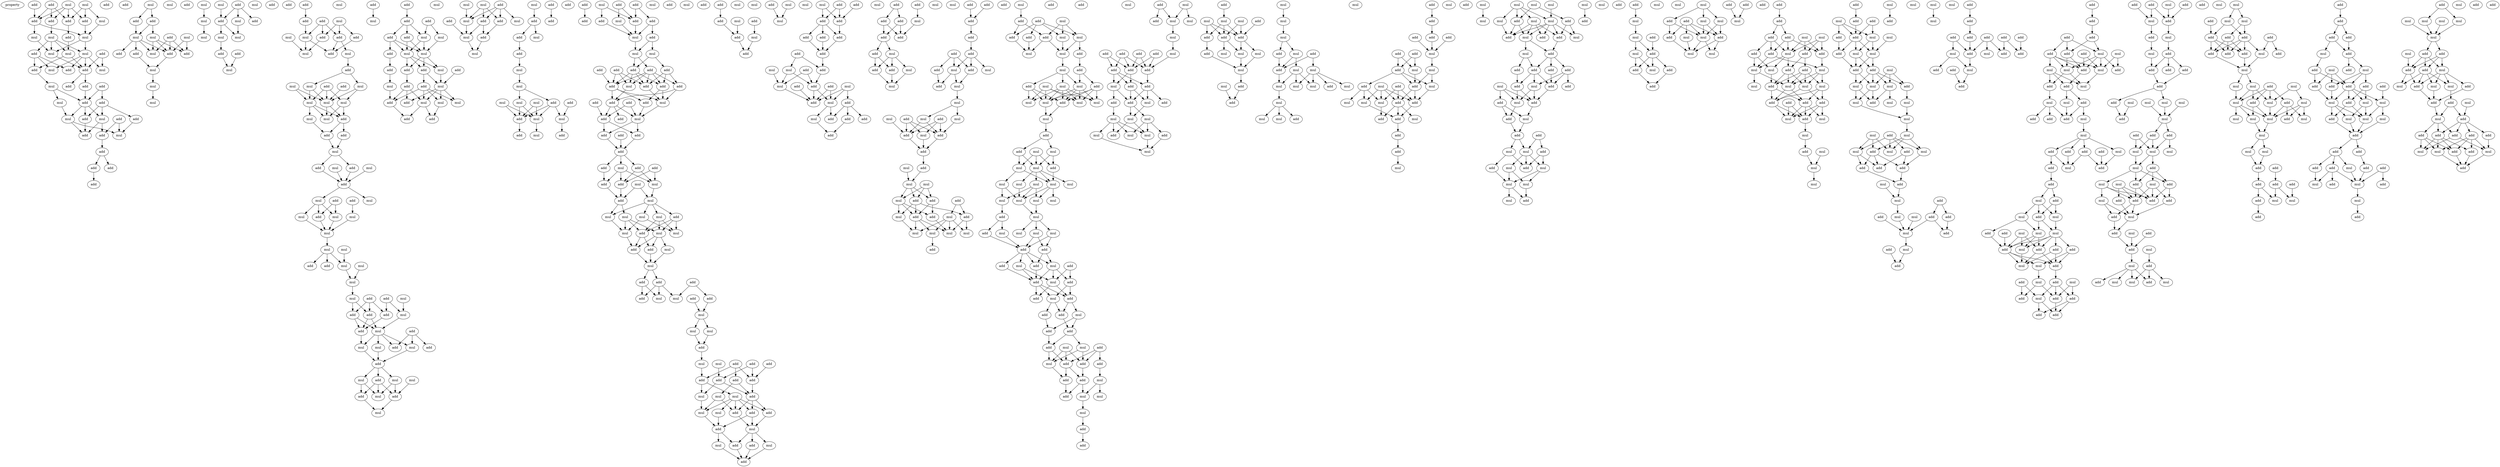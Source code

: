 digraph {
    node [fontcolor=black]
    property [mul=2,lf=1.3]
    0 [ label = mul ];
    1 [ label = add ];
    2 [ label = add ];
    3 [ label = mul ];
    4 [ label = add ];
    5 [ label = add ];
    6 [ label = mul ];
    7 [ label = add ];
    8 [ label = add ];
    9 [ label = mul ];
    10 [ label = mul ];
    11 [ label = mul ];
    12 [ label = add ];
    13 [ label = mul ];
    14 [ label = mul ];
    15 [ label = mul ];
    16 [ label = add ];
    17 [ label = add ];
    18 [ label = mul ];
    19 [ label = mul ];
    20 [ label = add ];
    21 [ label = add ];
    22 [ label = add ];
    23 [ label = add ];
    24 [ label = add ];
    25 [ label = mul ];
    26 [ label = add ];
    27 [ label = add ];
    28 [ label = add ];
    29 [ label = mul ];
    30 [ label = add ];
    31 [ label = add ];
    32 [ label = mul ];
    33 [ label = mul ];
    34 [ label = add ];
    35 [ label = mul ];
    36 [ label = add ];
    37 [ label = add ];
    38 [ label = add ];
    39 [ label = add ];
    40 [ label = add ];
    41 [ label = add ];
    42 [ label = add ];
    43 [ label = add ];
    44 [ label = mul ];
    45 [ label = mul ];
    46 [ label = add ];
    47 [ label = add ];
    48 [ label = mul ];
    49 [ label = mul ];
    50 [ label = add ];
    51 [ label = mul ];
    52 [ label = add ];
    53 [ label = add ];
    54 [ label = mul ];
    55 [ label = add ];
    56 [ label = add ];
    57 [ label = mul ];
    58 [ label = add ];
    59 [ label = mul ];
    60 [ label = mul ];
    61 [ label = mul ];
    62 [ label = mul ];
    63 [ label = mul ];
    64 [ label = mul ];
    65 [ label = mul ];
    66 [ label = add ];
    67 [ label = mul ];
    68 [ label = add ];
    69 [ label = add ];
    70 [ label = mul ];
    71 [ label = mul ];
    72 [ label = add ];
    73 [ label = add ];
    74 [ label = add ];
    75 [ label = mul ];
    76 [ label = add ];
    77 [ label = add ];
    78 [ label = mul ];
    79 [ label = add ];
    80 [ label = add ];
    81 [ label = mul ];
    82 [ label = add ];
    83 [ label = add ];
    84 [ label = add ];
    85 [ label = mul ];
    86 [ label = mul ];
    87 [ label = add ];
    88 [ label = mul ];
    89 [ label = add ];
    90 [ label = mul ];
    91 [ label = add ];
    92 [ label = mul ];
    93 [ label = mul ];
    94 [ label = add ];
    95 [ label = mul ];
    96 [ label = mul ];
    97 [ label = mul ];
    98 [ label = mul ];
    99 [ label = mul ];
    100 [ label = add ];
    101 [ label = add ];
    102 [ label = add ];
    103 [ label = mul ];
    104 [ label = add ];
    105 [ label = mul ];
    106 [ label = add ];
    107 [ label = mul ];
    108 [ label = mul ];
    109 [ label = add ];
    110 [ label = mul ];
    111 [ label = mul ];
    112 [ label = add ];
    113 [ label = add ];
    114 [ label = add ];
    115 [ label = add ];
    116 [ label = mul ];
    117 [ label = mul ];
    118 [ label = mul ];
    119 [ label = mul ];
    120 [ label = mul ];
    121 [ label = mul ];
    122 [ label = mul ];
    123 [ label = add ];
    124 [ label = add ];
    125 [ label = mul ];
    126 [ label = mul ];
    127 [ label = mul ];
    128 [ label = add ];
    129 [ label = add ];
    130 [ label = mul ];
    131 [ label = mul ];
    132 [ label = add ];
    133 [ label = add ];
    134 [ label = add ];
    135 [ label = mul ];
    136 [ label = mul ];
    137 [ label = add ];
    138 [ label = add ];
    139 [ label = add ];
    140 [ label = mul ];
    141 [ label = mul ];
    142 [ label = mul ];
    143 [ label = add ];
    144 [ label = add ];
    145 [ label = mul ];
    146 [ label = mul ];
    147 [ label = add ];
    148 [ label = mul ];
    149 [ label = add ];
    150 [ label = mul ];
    151 [ label = add ];
    152 [ label = mul ];
    153 [ label = add ];
    154 [ label = add ];
    155 [ label = add ];
    156 [ label = mul ];
    157 [ label = add ];
    158 [ label = mul ];
    159 [ label = add ];
    160 [ label = add ];
    161 [ label = mul ];
    162 [ label = mul ];
    163 [ label = add ];
    164 [ label = add ];
    165 [ label = mul ];
    166 [ label = add ];
    167 [ label = add ];
    168 [ label = mul ];
    169 [ label = mul ];
    170 [ label = add ];
    171 [ label = add ];
    172 [ label = mul ];
    173 [ label = mul ];
    174 [ label = mul ];
    175 [ label = add ];
    176 [ label = add ];
    177 [ label = add ];
    178 [ label = add ];
    179 [ label = mul ];
    180 [ label = add ];
    181 [ label = mul ];
    182 [ label = mul ];
    183 [ label = add ];
    184 [ label = mul ];
    185 [ label = mul ];
    186 [ label = add ];
    187 [ label = add ];
    188 [ label = mul ];
    189 [ label = add ];
    190 [ label = mul ];
    191 [ label = mul ];
    192 [ label = add ];
    193 [ label = add ];
    194 [ label = mul ];
    195 [ label = add ];
    196 [ label = add ];
    197 [ label = add ];
    198 [ label = mul ];
    199 [ label = mul ];
    200 [ label = mul ];
    201 [ label = mul ];
    202 [ label = mul ];
    203 [ label = add ];
    204 [ label = add ];
    205 [ label = mul ];
    206 [ label = mul ];
    207 [ label = add ];
    208 [ label = add ];
    209 [ label = add ];
    210 [ label = mul ];
    211 [ label = add ];
    212 [ label = add ];
    213 [ label = add ];
    214 [ label = mul ];
    215 [ label = add ];
    216 [ label = add ];
    217 [ label = add ];
    218 [ label = add ];
    219 [ label = add ];
    220 [ label = mul ];
    221 [ label = mul ];
    222 [ label = add ];
    223 [ label = mul ];
    224 [ label = mul ];
    225 [ label = add ];
    226 [ label = add ];
    227 [ label = add ];
    228 [ label = add ];
    229 [ label = add ];
    230 [ label = add ];
    231 [ label = add ];
    232 [ label = mul ];
    233 [ label = add ];
    234 [ label = add ];
    235 [ label = mul ];
    236 [ label = add ];
    237 [ label = add ];
    238 [ label = add ];
    239 [ label = add ];
    240 [ label = mul ];
    241 [ label = add ];
    242 [ label = add ];
    243 [ label = mul ];
    244 [ label = add ];
    245 [ label = add ];
    246 [ label = add ];
    247 [ label = add ];
    248 [ label = add ];
    249 [ label = add ];
    250 [ label = mul ];
    251 [ label = add ];
    252 [ label = add ];
    253 [ label = add ];
    254 [ label = mul ];
    255 [ label = add ];
    256 [ label = mul ];
    257 [ label = mul ];
    258 [ label = add ];
    259 [ label = mul ];
    260 [ label = mul ];
    261 [ label = add ];
    262 [ label = mul ];
    263 [ label = mul ];
    264 [ label = mul ];
    265 [ label = mul ];
    266 [ label = mul ];
    267 [ label = add ];
    268 [ label = mul ];
    269 [ label = add ];
    270 [ label = add ];
    271 [ label = mul ];
    272 [ label = mul ];
    273 [ label = add ];
    274 [ label = add ];
    275 [ label = add ];
    276 [ label = mul ];
    277 [ label = add ];
    278 [ label = add ];
    279 [ label = mul ];
    280 [ label = add ];
    281 [ label = mul ];
    282 [ label = mul ];
    283 [ label = mul ];
    284 [ label = add ];
    285 [ label = add ];
    286 [ label = add ];
    287 [ label = mul ];
    288 [ label = add ];
    289 [ label = mul ];
    290 [ label = add ];
    291 [ label = add ];
    292 [ label = add ];
    293 [ label = add ];
    294 [ label = mul ];
    295 [ label = add ];
    296 [ label = mul ];
    297 [ label = mul ];
    298 [ label = add ];
    299 [ label = add ];
    300 [ label = mul ];
    301 [ label = add ];
    302 [ label = mul ];
    303 [ label = mul ];
    304 [ label = add ];
    305 [ label = add ];
    306 [ label = add ];
    307 [ label = mul ];
    308 [ label = mul ];
    309 [ label = add ];
    310 [ label = add ];
    311 [ label = add ];
    312 [ label = add ];
    313 [ label = mul ];
    314 [ label = add ];
    315 [ label = mul ];
    316 [ label = mul ];
    317 [ label = add ];
    318 [ label = add ];
    319 [ label = mul ];
    320 [ label = add ];
    321 [ label = mul ];
    322 [ label = mul ];
    323 [ label = mul ];
    324 [ label = add ];
    325 [ label = add ];
    326 [ label = mul ];
    327 [ label = add ];
    328 [ label = mul ];
    329 [ label = add ];
    330 [ label = add ];
    331 [ label = add ];
    332 [ label = add ];
    333 [ label = add ];
    334 [ label = add ];
    335 [ label = add ];
    336 [ label = mul ];
    337 [ label = mul ];
    338 [ label = add ];
    339 [ label = add ];
    340 [ label = mul ];
    341 [ label = mul ];
    342 [ label = add ];
    343 [ label = add ];
    344 [ label = add ];
    345 [ label = mul ];
    346 [ label = add ];
    347 [ label = add ];
    348 [ label = mul ];
    349 [ label = add ];
    350 [ label = add ];
    351 [ label = add ];
    352 [ label = add ];
    353 [ label = add ];
    354 [ label = mul ];
    355 [ label = mul ];
    356 [ label = add ];
    357 [ label = add ];
    358 [ label = mul ];
    359 [ label = add ];
    360 [ label = add ];
    361 [ label = mul ];
    362 [ label = add ];
    363 [ label = add ];
    364 [ label = add ];
    365 [ label = add ];
    366 [ label = add ];
    367 [ label = mul ];
    368 [ label = add ];
    369 [ label = mul ];
    370 [ label = add ];
    371 [ label = add ];
    372 [ label = add ];
    373 [ label = add ];
    374 [ label = add ];
    375 [ label = mul ];
    376 [ label = mul ];
    377 [ label = add ];
    378 [ label = mul ];
    379 [ label = mul ];
    380 [ label = mul ];
    381 [ label = mul ];
    382 [ label = add ];
    383 [ label = mul ];
    384 [ label = add ];
    385 [ label = add ];
    386 [ label = mul ];
    387 [ label = add ];
    388 [ label = add ];
    389 [ label = mul ];
    390 [ label = add ];
    391 [ label = mul ];
    392 [ label = mul ];
    393 [ label = add ];
    394 [ label = add ];
    395 [ label = mul ];
    396 [ label = add ];
    397 [ label = add ];
    398 [ label = add ];
    399 [ label = add ];
    400 [ label = add ];
    401 [ label = mul ];
    402 [ label = mul ];
    403 [ label = mul ];
    404 [ label = mul ];
    405 [ label = mul ];
    406 [ label = mul ];
    407 [ label = add ];
    408 [ label = mul ];
    409 [ label = add ];
    410 [ label = add ];
    411 [ label = add ];
    412 [ label = mul ];
    413 [ label = add ];
    414 [ label = add ];
    415 [ label = mul ];
    416 [ label = add ];
    417 [ label = mul ];
    418 [ label = mul ];
    419 [ label = mul ];
    420 [ label = add ];
    421 [ label = add ];
    422 [ label = mul ];
    423 [ label = add ];
    424 [ label = add ];
    425 [ label = mul ];
    426 [ label = mul ];
    427 [ label = mul ];
    428 [ label = add ];
    429 [ label = mul ];
    430 [ label = mul ];
    431 [ label = mul ];
    432 [ label = mul ];
    433 [ label = mul ];
    434 [ label = add ];
    435 [ label = add ];
    436 [ label = mul ];
    437 [ label = mul ];
    438 [ label = mul ];
    439 [ label = add ];
    440 [ label = mul ];
    441 [ label = mul ];
    442 [ label = mul ];
    443 [ label = mul ];
    444 [ label = mul ];
    445 [ label = mul ];
    446 [ label = mul ];
    447 [ label = mul ];
    448 [ label = mul ];
    449 [ label = mul ];
    450 [ label = mul ];
    451 [ label = add ];
    452 [ label = add ];
    453 [ label = mul ];
    454 [ label = mul ];
    455 [ label = mul ];
    456 [ label = mul ];
    457 [ label = add ];
    458 [ label = add ];
    459 [ label = mul ];
    460 [ label = add ];
    461 [ label = add ];
    462 [ label = mul ];
    463 [ label = add ];
    464 [ label = add ];
    465 [ label = mul ];
    466 [ label = add ];
    467 [ label = mul ];
    468 [ label = add ];
    469 [ label = add ];
    470 [ label = mul ];
    471 [ label = add ];
    472 [ label = add ];
    473 [ label = add ];
    474 [ label = add ];
    475 [ label = add ];
    476 [ label = mul ];
    477 [ label = mul ];
    478 [ label = add ];
    479 [ label = add ];
    480 [ label = add ];
    481 [ label = add ];
    482 [ label = mul ];
    483 [ label = mul ];
    484 [ label = add ];
    485 [ label = add ];
    486 [ label = mul ];
    487 [ label = mul ];
    488 [ label = add ];
    489 [ label = add ];
    490 [ label = mul ];
    491 [ label = mul ];
    492 [ label = add ];
    493 [ label = add ];
    494 [ label = mul ];
    495 [ label = add ];
    496 [ label = mul ];
    497 [ label = add ];
    498 [ label = mul ];
    499 [ label = mul ];
    500 [ label = add ];
    501 [ label = add ];
    502 [ label = add ];
    503 [ label = mul ];
    504 [ label = add ];
    505 [ label = add ];
    506 [ label = add ];
    507 [ label = add ];
    508 [ label = mul ];
    509 [ label = add ];
    510 [ label = add ];
    511 [ label = add ];
    512 [ label = add ];
    513 [ label = mul ];
    514 [ label = add ];
    515 [ label = mul ];
    516 [ label = mul ];
    517 [ label = mul ];
    518 [ label = mul ];
    519 [ label = mul ];
    520 [ label = add ];
    521 [ label = add ];
    522 [ label = mul ];
    523 [ label = mul ];
    524 [ label = add ];
    525 [ label = add ];
    526 [ label = mul ];
    527 [ label = mul ];
    528 [ label = mul ];
    529 [ label = add ];
    530 [ label = add ];
    531 [ label = add ];
    532 [ label = mul ];
    533 [ label = mul ];
    534 [ label = mul ];
    535 [ label = add ];
    536 [ label = mul ];
    537 [ label = mul ];
    538 [ label = add ];
    539 [ label = add ];
    540 [ label = mul ];
    541 [ label = mul ];
    542 [ label = mul ];
    543 [ label = add ];
    544 [ label = add ];
    545 [ label = mul ];
    546 [ label = mul ];
    547 [ label = mul ];
    548 [ label = mul ];
    549 [ label = add ];
    550 [ label = mul ];
    551 [ label = add ];
    552 [ label = mul ];
    553 [ label = mul ];
    554 [ label = mul ];
    555 [ label = mul ];
    556 [ label = mul ];
    557 [ label = mul ];
    558 [ label = add ];
    559 [ label = add ];
    560 [ label = add ];
    561 [ label = mul ];
    562 [ label = add ];
    563 [ label = add ];
    564 [ label = add ];
    565 [ label = add ];
    566 [ label = mul ];
    567 [ label = add ];
    568 [ label = mul ];
    569 [ label = add ];
    570 [ label = mul ];
    571 [ label = mul ];
    572 [ label = add ];
    573 [ label = add ];
    574 [ label = add ];
    575 [ label = mul ];
    576 [ label = mul ];
    577 [ label = mul ];
    578 [ label = add ];
    579 [ label = add ];
    580 [ label = mul ];
    581 [ label = add ];
    582 [ label = add ];
    583 [ label = mul ];
    584 [ label = add ];
    585 [ label = add ];
    586 [ label = mul ];
    587 [ label = add ];
    588 [ label = mul ];
    589 [ label = mul ];
    590 [ label = mul ];
    591 [ label = mul ];
    592 [ label = mul ];
    593 [ label = add ];
    594 [ label = mul ];
    595 [ label = mul ];
    596 [ label = add ];
    597 [ label = mul ];
    598 [ label = add ];
    599 [ label = add ];
    600 [ label = add ];
    601 [ label = mul ];
    602 [ label = mul ];
    603 [ label = mul ];
    604 [ label = add ];
    605 [ label = add ];
    606 [ label = add ];
    607 [ label = add ];
    608 [ label = add ];
    609 [ label = mul ];
    610 [ label = add ];
    611 [ label = add ];
    612 [ label = add ];
    613 [ label = mul ];
    614 [ label = add ];
    615 [ label = mul ];
    616 [ label = add ];
    617 [ label = mul ];
    618 [ label = add ];
    619 [ label = add ];
    620 [ label = add ];
    621 [ label = add ];
    622 [ label = mul ];
    623 [ label = mul ];
    624 [ label = add ];
    625 [ label = add ];
    626 [ label = mul ];
    627 [ label = mul ];
    628 [ label = mul ];
    629 [ label = mul ];
    630 [ label = add ];
    631 [ label = mul ];
    632 [ label = mul ];
    633 [ label = mul ];
    634 [ label = add ];
    635 [ label = add ];
    636 [ label = add ];
    637 [ label = mul ];
    638 [ label = mul ];
    639 [ label = add ];
    640 [ label = mul ];
    641 [ label = mul ];
    642 [ label = add ];
    643 [ label = add ];
    644 [ label = mul ];
    645 [ label = add ];
    646 [ label = add ];
    647 [ label = mul ];
    648 [ label = mul ];
    649 [ label = mul ];
    650 [ label = add ];
    651 [ label = add ];
    652 [ label = mul ];
    653 [ label = mul ];
    654 [ label = add ];
    655 [ label = add ];
    656 [ label = mul ];
    657 [ label = mul ];
    658 [ label = mul ];
    659 [ label = add ];
    660 [ label = add ];
    661 [ label = mul ];
    662 [ label = add ];
    663 [ label = add ];
    664 [ label = add ];
    665 [ label = mul ];
    666 [ label = add ];
    667 [ label = mul ];
    668 [ label = add ];
    669 [ label = add ];
    670 [ label = add ];
    671 [ label = mul ];
    672 [ label = add ];
    673 [ label = add ];
    674 [ label = add ];
    675 [ label = mul ];
    676 [ label = add ];
    677 [ label = mul ];
    678 [ label = mul ];
    679 [ label = mul ];
    680 [ label = add ];
    681 [ label = mul ];
    682 [ label = mul ];
    683 [ label = mul ];
    684 [ label = add ];
    685 [ label = add ];
    686 [ label = add ];
    687 [ label = add ];
    688 [ label = mul ];
    689 [ label = add ];
    690 [ label = mul ];
    691 [ label = mul ];
    692 [ label = mul ];
    693 [ label = add ];
    694 [ label = mul ];
    695 [ label = mul ];
    696 [ label = add ];
    697 [ label = mul ];
    698 [ label = add ];
    699 [ label = mul ];
    700 [ label = mul ];
    701 [ label = add ];
    702 [ label = add ];
    703 [ label = add ];
    704 [ label = add ];
    705 [ label = mul ];
    706 [ label = mul ];
    707 [ label = mul ];
    708 [ label = mul ];
    709 [ label = add ];
    710 [ label = mul ];
    711 [ label = add ];
    712 [ label = add ];
    713 [ label = mul ];
    714 [ label = add ];
    715 [ label = mul ];
    716 [ label = mul ];
    717 [ label = mul ];
    718 [ label = mul ];
    719 [ label = mul ];
    720 [ label = add ];
    721 [ label = mul ];
    722 [ label = mul ];
    723 [ label = mul ];
    724 [ label = add ];
    725 [ label = add ];
    726 [ label = mul ];
    727 [ label = mul ];
    728 [ label = add ];
    729 [ label = mul ];
    730 [ label = add ];
    731 [ label = add ];
    732 [ label = add ];
    733 [ label = mul ];
    734 [ label = add ];
    735 [ label = add ];
    736 [ label = mul ];
    737 [ label = add ];
    738 [ label = mul ];
    739 [ label = mul ];
    740 [ label = add ];
    741 [ label = add ];
    742 [ label = add ];
    743 [ label = mul ];
    744 [ label = mul ];
    745 [ label = add ];
    746 [ label = mul ];
    747 [ label = mul ];
    748 [ label = add ];
    749 [ label = add ];
    750 [ label = mul ];
    751 [ label = add ];
    752 [ label = add ];
    753 [ label = add ];
    754 [ label = add ];
    755 [ label = add ];
    756 [ label = add ];
    757 [ label = add ];
    758 [ label = mul ];
    759 [ label = mul ];
    760 [ label = add ];
    761 [ label = add ];
    762 [ label = add ];
    763 [ label = add ];
    764 [ label = mul ];
    765 [ label = add ];
    766 [ label = add ];
    767 [ label = add ];
    768 [ label = add ];
    769 [ label = add ];
    770 [ label = add ];
    771 [ label = mul ];
    772 [ label = add ];
    773 [ label = add ];
    774 [ label = mul ];
    775 [ label = mul ];
    776 [ label = mul ];
    777 [ label = add ];
    778 [ label = mul ];
    779 [ label = add ];
    780 [ label = mul ];
    781 [ label = add ];
    782 [ label = add ];
    783 [ label = mul ];
    784 [ label = mul ];
    785 [ label = add ];
    786 [ label = mul ];
    787 [ label = add ];
    788 [ label = add ];
    789 [ label = add ];
    790 [ label = mul ];
    791 [ label = add ];
    792 [ label = mul ];
    793 [ label = add ];
    794 [ label = add ];
    795 [ label = add ];
    796 [ label = add ];
    797 [ label = mul ];
    798 [ label = add ];
    799 [ label = add ];
    800 [ label = mul ];
    801 [ label = add ];
    802 [ label = mul ];
    803 [ label = mul ];
    804 [ label = add ];
    805 [ label = add ];
    806 [ label = mul ];
    807 [ label = mul ];
    808 [ label = mul ];
    809 [ label = add ];
    810 [ label = mul ];
    811 [ label = add ];
    812 [ label = add ];
    813 [ label = add ];
    814 [ label = add ];
    815 [ label = mul ];
    816 [ label = add ];
    817 [ label = mul ];
    818 [ label = add ];
    819 [ label = add ];
    820 [ label = mul ];
    821 [ label = mul ];
    822 [ label = add ];
    823 [ label = add ];
    824 [ label = mul ];
    825 [ label = add ];
    826 [ label = add ];
    827 [ label = add ];
    828 [ label = mul ];
    829 [ label = add ];
    830 [ label = add ];
    831 [ label = add ];
    832 [ label = add ];
    833 [ label = mul ];
    834 [ label = add ];
    835 [ label = add ];
    836 [ label = mul ];
    837 [ label = mul ];
    838 [ label = add ];
    839 [ label = add ];
    840 [ label = add ];
    841 [ label = add ];
    842 [ label = add ];
    843 [ label = mul ];
    844 [ label = mul ];
    845 [ label = mul ];
    846 [ label = mul ];
    847 [ label = add ];
    848 [ label = add ];
    849 [ label = mul ];
    850 [ label = add ];
    851 [ label = add ];
    852 [ label = add ];
    853 [ label = mul ];
    854 [ label = mul ];
    855 [ label = mul ];
    856 [ label = mul ];
    857 [ label = add ];
    858 [ label = add ];
    859 [ label = mul ];
    860 [ label = add ];
    861 [ label = mul ];
    862 [ label = mul ];
    863 [ label = add ];
    864 [ label = add ];
    865 [ label = add ];
    866 [ label = mul ];
    867 [ label = add ];
    868 [ label = add ];
    869 [ label = mul ];
    870 [ label = add ];
    871 [ label = mul ];
    872 [ label = add ];
    873 [ label = mul ];
    874 [ label = mul ];
    875 [ label = add ];
    876 [ label = add ];
    877 [ label = mul ];
    878 [ label = mul ];
    879 [ label = mul ];
    880 [ label = add ];
    881 [ label = mul ];
    882 [ label = add ];
    883 [ label = mul ];
    884 [ label = mul ];
    885 [ label = mul ];
    886 [ label = add ];
    887 [ label = add ];
    888 [ label = add ];
    889 [ label = add ];
    890 [ label = add ];
    891 [ label = add ];
    892 [ label = add ];
    893 [ label = mul ];
    894 [ label = add ];
    895 [ label = add ];
    896 [ label = mul ];
    897 [ label = mul ];
    898 [ label = mul ];
    899 [ label = add ];
    900 [ label = mul ];
    901 [ label = add ];
    902 [ label = mul ];
    903 [ label = mul ];
    904 [ label = add ];
    905 [ label = mul ];
    906 [ label = add ];
    907 [ label = mul ];
    908 [ label = mul ];
    909 [ label = mul ];
    910 [ label = mul ];
    911 [ label = mul ];
    912 [ label = mul ];
    913 [ label = mul ];
    914 [ label = add ];
    915 [ label = add ];
    916 [ label = add ];
    917 [ label = add ];
    918 [ label = add ];
    919 [ label = mul ];
    920 [ label = mul ];
    921 [ label = add ];
    922 [ label = add ];
    923 [ label = add ];
    924 [ label = add ];
    925 [ label = add ];
    926 [ label = add ];
    927 [ label = mul ];
    928 [ label = add ];
    929 [ label = mul ];
    930 [ label = add ];
    931 [ label = add ];
    932 [ label = mul ];
    933 [ label = add ];
    934 [ label = add ];
    935 [ label = add ];
    936 [ label = add ];
    937 [ label = add ];
    938 [ label = mul ];
    939 [ label = add ];
    940 [ label = mul ];
    941 [ label = mul ];
    942 [ label = mul ];
    943 [ label = mul ];
    944 [ label = add ];
    945 [ label = mul ];
    946 [ label = add ];
    947 [ label = add ];
    948 [ label = add ];
    949 [ label = add ];
    950 [ label = add ];
    951 [ label = add ];
    952 [ label = add ];
    953 [ label = mul ];
    954 [ label = add ];
    955 [ label = mul ];
    956 [ label = add ];
    957 [ label = mul ];
    958 [ label = mul ];
    959 [ label = add ];
    960 [ label = add ];
    961 [ label = mul ];
    962 [ label = mul ];
    963 [ label = mul ];
    964 [ label = mul ];
    965 [ label = mul ];
    966 [ label = mul ];
    967 [ label = mul ];
    968 [ label = add ];
    969 [ label = add ];
    970 [ label = add ];
    971 [ label = add ];
    972 [ label = mul ];
    973 [ label = add ];
    974 [ label = add ];
    975 [ label = add ];
    976 [ label = mul ];
    977 [ label = mul ];
    978 [ label = mul ];
    979 [ label = add ];
    980 [ label = add ];
    981 [ label = mul ];
    982 [ label = mul ];
    983 [ label = add ];
    984 [ label = add ];
    985 [ label = add ];
    986 [ label = add ];
    987 [ label = add ];
    988 [ label = add ];
    989 [ label = add ];
    990 [ label = mul ];
    991 [ label = add ];
    992 [ label = mul ];
    993 [ label = mul ];
    994 [ label = add ];
    995 [ label = add ];
    0 -> 4 [ name = 0 ];
    0 -> 5 [ name = 1 ];
    0 -> 7 [ name = 2 ];
    0 -> 8 [ name = 3 ];
    1 -> 5 [ name = 4 ];
    1 -> 7 [ name = 5 ];
    1 -> 8 [ name = 6 ];
    2 -> 7 [ name = 7 ];
    3 -> 4 [ name = 8 ];
    3 -> 6 [ name = 9 ];
    3 -> 8 [ name = 10 ];
    4 -> 10 [ name = 11 ];
    5 -> 11 [ name = 12 ];
    6 -> 10 [ name = 13 ];
    7 -> 9 [ name = 14 ];
    7 -> 10 [ name = 15 ];
    8 -> 12 [ name = 16 ];
    9 -> 13 [ name = 17 ];
    10 -> 13 [ name = 18 ];
    10 -> 15 [ name = 19 ];
    11 -> 13 [ name = 20 ];
    11 -> 14 [ name = 21 ];
    11 -> 15 [ name = 22 ];
    11 -> 17 [ name = 23 ];
    12 -> 14 [ name = 24 ];
    13 -> 20 [ name = 25 ];
    14 -> 20 [ name = 26 ];
    14 -> 22 [ name = 27 ];
    15 -> 18 [ name = 28 ];
    15 -> 19 [ name = 29 ];
    15 -> 20 [ name = 30 ];
    15 -> 21 [ name = 31 ];
    16 -> 19 [ name = 32 ];
    16 -> 20 [ name = 33 ];
    17 -> 18 [ name = 34 ];
    17 -> 21 [ name = 35 ];
    17 -> 22 [ name = 36 ];
    20 -> 24 [ name = 37 ];
    20 -> 26 [ name = 38 ];
    22 -> 25 [ name = 39 ];
    23 -> 27 [ name = 40 ];
    23 -> 28 [ name = 41 ];
    25 -> 27 [ name = 42 ];
    25 -> 29 [ name = 43 ];
    26 -> 27 [ name = 44 ];
    27 -> 30 [ name = 45 ];
    27 -> 32 [ name = 46 ];
    27 -> 33 [ name = 47 ];
    28 -> 30 [ name = 48 ];
    28 -> 32 [ name = 49 ];
    28 -> 34 [ name = 50 ];
    29 -> 33 [ name = 51 ];
    30 -> 36 [ name = 52 ];
    31 -> 35 [ name = 53 ];
    31 -> 37 [ name = 54 ];
    32 -> 36 [ name = 55 ];
    32 -> 37 [ name = 56 ];
    33 -> 35 [ name = 57 ];
    33 -> 36 [ name = 58 ];
    34 -> 35 [ name = 59 ];
    37 -> 38 [ name = 60 ];
    38 -> 39 [ name = 61 ];
    38 -> 41 [ name = 62 ];
    39 -> 42 [ name = 63 ];
    44 -> 46 [ name = 64 ];
    44 -> 47 [ name = 65 ];
    46 -> 48 [ name = 66 ];
    46 -> 51 [ name = 67 ];
    47 -> 48 [ name = 68 ];
    48 -> 52 [ name = 69 ];
    48 -> 54 [ name = 70 ];
    48 -> 55 [ name = 71 ];
    48 -> 56 [ name = 72 ];
    49 -> 53 [ name = 73 ];
    49 -> 56 [ name = 74 ];
    50 -> 53 [ name = 75 ];
    50 -> 54 [ name = 76 ];
    50 -> 56 [ name = 77 ];
    51 -> 53 [ name = 78 ];
    51 -> 54 [ name = 79 ];
    51 -> 56 [ name = 80 ];
    55 -> 57 [ name = 81 ];
    56 -> 57 [ name = 82 ];
    57 -> 59 [ name = 83 ];
    59 -> 60 [ name = 84 ];
    61 -> 62 [ name = 85 ];
    62 -> 63 [ name = 86 ];
    64 -> 69 [ name = 87 ];
    66 -> 67 [ name = 88 ];
    66 -> 68 [ name = 89 ];
    66 -> 69 [ name = 90 ];
    67 -> 70 [ name = 91 ];
    69 -> 70 [ name = 92 ];
    69 -> 71 [ name = 93 ];
    71 -> 72 [ name = 94 ];
    72 -> 75 [ name = 95 ];
    73 -> 75 [ name = 96 ];
    77 -> 79 [ name = 97 ];
    78 -> 82 [ name = 98 ];
    78 -> 83 [ name = 99 ];
    78 -> 84 [ name = 100 ];
    79 -> 81 [ name = 101 ];
    80 -> 81 [ name = 102 ];
    80 -> 83 [ name = 103 ];
    80 -> 84 [ name = 104 ];
    81 -> 86 [ name = 105 ];
    81 -> 87 [ name = 106 ];
    82 -> 87 [ name = 107 ];
    83 -> 86 [ name = 108 ];
    84 -> 87 [ name = 109 ];
    84 -> 88 [ name = 110 ];
    85 -> 86 [ name = 111 ];
    88 -> 89 [ name = 112 ];
    89 -> 90 [ name = 113 ];
    89 -> 92 [ name = 114 ];
    90 -> 96 [ name = 115 ];
    90 -> 97 [ name = 116 ];
    91 -> 95 [ name = 117 ];
    91 -> 96 [ name = 118 ];
    91 -> 97 [ name = 119 ];
    92 -> 95 [ name = 120 ];
    92 -> 97 [ name = 121 ];
    93 -> 95 [ name = 122 ];
    93 -> 97 [ name = 123 ];
    94 -> 97 [ name = 124 ];
    95 -> 98 [ name = 125 ];
    95 -> 99 [ name = 126 ];
    95 -> 100 [ name = 127 ];
    96 -> 98 [ name = 128 ];
    96 -> 100 [ name = 129 ];
    97 -> 98 [ name = 130 ];
    97 -> 100 [ name = 131 ];
    99 -> 102 [ name = 132 ];
    100 -> 101 [ name = 133 ];
    100 -> 102 [ name = 134 ];
    101 -> 103 [ name = 135 ];
    102 -> 103 [ name = 136 ];
    103 -> 104 [ name = 137 ];
    103 -> 106 [ name = 138 ];
    104 -> 109 [ name = 139 ];
    105 -> 109 [ name = 140 ];
    106 -> 109 [ name = 141 ];
    108 -> 109 [ name = 142 ];
    109 -> 110 [ name = 143 ];
    109 -> 111 [ name = 144 ];
    110 -> 115 [ name = 145 ];
    110 -> 116 [ name = 146 ];
    110 -> 119 [ name = 147 ];
    112 -> 117 [ name = 148 ];
    113 -> 115 [ name = 149 ];
    113 -> 119 [ name = 150 ];
    114 -> 118 [ name = 151 ];
    115 -> 120 [ name = 152 ];
    116 -> 120 [ name = 153 ];
    118 -> 120 [ name = 154 ];
    119 -> 120 [ name = 155 ];
    120 -> 122 [ name = 156 ];
    121 -> 125 [ name = 157 ];
    122 -> 123 [ name = 158 ];
    122 -> 124 [ name = 159 ];
    122 -> 125 [ name = 160 ];
    125 -> 127 [ name = 161 ];
    126 -> 127 [ name = 162 ];
    127 -> 131 [ name = 163 ];
    128 -> 132 [ name = 164 ];
    128 -> 135 [ name = 165 ];
    129 -> 132 [ name = 166 ];
    129 -> 133 [ name = 167 ];
    129 -> 134 [ name = 168 ];
    130 -> 135 [ name = 169 ];
    131 -> 133 [ name = 170 ];
    131 -> 134 [ name = 171 ];
    132 -> 137 [ name = 172 ];
    133 -> 136 [ name = 173 ];
    133 -> 137 [ name = 174 ];
    134 -> 136 [ name = 175 ];
    134 -> 137 [ name = 176 ];
    135 -> 136 [ name = 177 ];
    136 -> 139 [ name = 178 ];
    136 -> 140 [ name = 179 ];
    136 -> 141 [ name = 180 ];
    136 -> 142 [ name = 181 ];
    137 -> 142 [ name = 182 ];
    138 -> 139 [ name = 183 ];
    138 -> 140 [ name = 184 ];
    138 -> 143 [ name = 185 ];
    140 -> 144 [ name = 186 ];
    141 -> 144 [ name = 187 ];
    142 -> 144 [ name = 188 ];
    144 -> 145 [ name = 189 ];
    144 -> 147 [ name = 190 ];
    144 -> 148 [ name = 191 ];
    145 -> 149 [ name = 192 ];
    145 -> 150 [ name = 193 ];
    146 -> 149 [ name = 194 ];
    147 -> 149 [ name = 195 ];
    147 -> 150 [ name = 196 ];
    147 -> 151 [ name = 197 ];
    148 -> 150 [ name = 198 ];
    148 -> 151 [ name = 199 ];
    149 -> 152 [ name = 200 ];
    151 -> 152 [ name = 201 ];
    153 -> 154 [ name = 202 ];
    154 -> 156 [ name = 203 ];
    154 -> 157 [ name = 204 ];
    154 -> 159 [ name = 205 ];
    155 -> 156 [ name = 206 ];
    155 -> 158 [ name = 207 ];
    156 -> 161 [ name = 208 ];
    156 -> 162 [ name = 209 ];
    157 -> 160 [ name = 210 ];
    157 -> 161 [ name = 211 ];
    157 -> 162 [ name = 212 ];
    158 -> 162 [ name = 213 ];
    159 -> 161 [ name = 214 ];
    159 -> 162 [ name = 215 ];
    160 -> 167 [ name = 216 ];
    161 -> 163 [ name = 217 ];
    161 -> 164 [ name = 218 ];
    161 -> 165 [ name = 219 ];
    162 -> 163 [ name = 220 ];
    162 -> 164 [ name = 221 ];
    162 -> 165 [ name = 222 ];
    163 -> 168 [ name = 223 ];
    163 -> 171 [ name = 224 ];
    164 -> 170 [ name = 225 ];
    165 -> 168 [ name = 226 ];
    166 -> 168 [ name = 227 ];
    167 -> 169 [ name = 228 ];
    168 -> 172 [ name = 229 ];
    168 -> 173 [ name = 230 ];
    168 -> 174 [ name = 231 ];
    168 -> 175 [ name = 232 ];
    169 -> 176 [ name = 233 ];
    170 -> 173 [ name = 234 ];
    170 -> 175 [ name = 235 ];
    170 -> 176 [ name = 236 ];
    171 -> 172 [ name = 237 ];
    171 -> 173 [ name = 238 ];
    171 -> 174 [ name = 239 ];
    171 -> 176 [ name = 240 ];
    172 -> 177 [ name = 241 ];
    173 -> 177 [ name = 242 ];
    173 -> 178 [ name = 243 ];
    176 -> 178 [ name = 244 ];
    180 -> 183 [ name = 245 ];
    180 -> 184 [ name = 246 ];
    180 -> 185 [ name = 247 ];
    180 -> 186 [ name = 248 ];
    181 -> 183 [ name = 249 ];
    181 -> 184 [ name = 250 ];
    181 -> 186 [ name = 251 ];
    182 -> 184 [ name = 252 ];
    183 -> 189 [ name = 253 ];
    184 -> 188 [ name = 254 ];
    186 -> 188 [ name = 255 ];
    186 -> 189 [ name = 256 ];
    187 -> 188 [ name = 257 ];
    188 -> 190 [ name = 258 ];
    189 -> 190 [ name = 259 ];
    191 -> 192 [ name = 260 ];
    192 -> 193 [ name = 261 ];
    192 -> 194 [ name = 262 ];
    193 -> 196 [ name = 263 ];
    195 -> 197 [ name = 264 ];
    196 -> 198 [ name = 265 ];
    198 -> 199 [ name = 266 ];
    199 -> 202 [ name = 267 ];
    199 -> 204 [ name = 268 ];
    200 -> 205 [ name = 269 ];
    200 -> 207 [ name = 270 ];
    201 -> 205 [ name = 271 ];
    201 -> 207 [ name = 272 ];
    202 -> 205 [ name = 273 ];
    202 -> 207 [ name = 274 ];
    203 -> 206 [ name = 275 ];
    204 -> 205 [ name = 276 ];
    204 -> 206 [ name = 277 ];
    204 -> 207 [ name = 278 ];
    205 -> 210 [ name = 279 ];
    206 -> 211 [ name = 280 ];
    207 -> 209 [ name = 281 ];
    212 -> 213 [ name = 282 ];
    214 -> 218 [ name = 283 ];
    214 -> 219 [ name = 284 ];
    215 -> 218 [ name = 285 ];
    215 -> 220 [ name = 286 ];
    216 -> 217 [ name = 287 ];
    216 -> 218 [ name = 288 ];
    217 -> 221 [ name = 289 ];
    217 -> 222 [ name = 290 ];
    218 -> 221 [ name = 291 ];
    219 -> 221 [ name = 292 ];
    220 -> 221 [ name = 293 ];
    221 -> 223 [ name = 294 ];
    222 -> 223 [ name = 295 ];
    222 -> 224 [ name = 296 ];
    223 -> 226 [ name = 297 ];
    223 -> 228 [ name = 298 ];
    224 -> 226 [ name = 299 ];
    224 -> 229 [ name = 300 ];
    225 -> 230 [ name = 301 ];
    225 -> 232 [ name = 302 ];
    225 -> 234 [ name = 303 ];
    226 -> 230 [ name = 304 ];
    226 -> 231 [ name = 305 ];
    226 -> 232 [ name = 306 ];
    226 -> 234 [ name = 307 ];
    227 -> 230 [ name = 308 ];
    228 -> 230 [ name = 309 ];
    228 -> 231 [ name = 310 ];
    228 -> 232 [ name = 311 ];
    228 -> 233 [ name = 312 ];
    228 -> 234 [ name = 313 ];
    229 -> 231 [ name = 314 ];
    229 -> 233 [ name = 315 ];
    229 -> 234 [ name = 316 ];
    230 -> 235 [ name = 317 ];
    230 -> 237 [ name = 318 ];
    230 -> 239 [ name = 319 ];
    231 -> 235 [ name = 320 ];
    231 -> 237 [ name = 321 ];
    232 -> 239 [ name = 322 ];
    233 -> 235 [ name = 323 ];
    233 -> 239 [ name = 324 ];
    234 -> 235 [ name = 325 ];
    235 -> 240 [ name = 326 ];
    236 -> 241 [ name = 327 ];
    237 -> 240 [ name = 328 ];
    238 -> 240 [ name = 329 ];
    238 -> 241 [ name = 330 ];
    239 -> 240 [ name = 331 ];
    239 -> 241 [ name = 332 ];
    239 -> 242 [ name = 333 ];
    240 -> 244 [ name = 334 ];
    240 -> 247 [ name = 335 ];
    241 -> 244 [ name = 336 ];
    241 -> 247 [ name = 337 ];
    244 -> 248 [ name = 338 ];
    246 -> 248 [ name = 339 ];
    247 -> 248 [ name = 340 ];
    248 -> 249 [ name = 341 ];
    248 -> 250 [ name = 342 ];
    248 -> 251 [ name = 343 ];
    249 -> 255 [ name = 344 ];
    249 -> 256 [ name = 345 ];
    250 -> 253 [ name = 346 ];
    250 -> 255 [ name = 347 ];
    250 -> 256 [ name = 348 ];
    251 -> 253 [ name = 349 ];
    252 -> 255 [ name = 350 ];
    252 -> 256 [ name = 351 ];
    253 -> 258 [ name = 352 ];
    254 -> 257 [ name = 353 ];
    254 -> 258 [ name = 354 ];
    255 -> 258 [ name = 355 ];
    256 -> 257 [ name = 356 ];
    257 -> 259 [ name = 357 ];
    257 -> 260 [ name = 358 ];
    257 -> 261 [ name = 359 ];
    257 -> 262 [ name = 360 ];
    258 -> 259 [ name = 361 ];
    258 -> 263 [ name = 362 ];
    259 -> 264 [ name = 363 ];
    260 -> 264 [ name = 364 ];
    260 -> 266 [ name = 365 ];
    261 -> 265 [ name = 366 ];
    261 -> 266 [ name = 367 ];
    261 -> 267 [ name = 368 ];
    262 -> 265 [ name = 369 ];
    262 -> 266 [ name = 370 ];
    262 -> 267 [ name = 371 ];
    263 -> 264 [ name = 372 ];
    263 -> 265 [ name = 373 ];
    263 -> 267 [ name = 374 ];
    264 -> 270 [ name = 375 ];
    265 -> 268 [ name = 376 ];
    265 -> 269 [ name = 377 ];
    265 -> 270 [ name = 378 ];
    267 -> 269 [ name = 379 ];
    267 -> 270 [ name = 380 ];
    268 -> 271 [ name = 381 ];
    269 -> 271 [ name = 382 ];
    270 -> 271 [ name = 383 ];
    271 -> 274 [ name = 384 ];
    271 -> 275 [ name = 385 ];
    273 -> 277 [ name = 386 ];
    273 -> 279 [ name = 387 ];
    274 -> 276 [ name = 388 ];
    274 -> 279 [ name = 389 ];
    274 -> 280 [ name = 390 ];
    275 -> 276 [ name = 391 ];
    275 -> 280 [ name = 392 ];
    277 -> 281 [ name = 393 ];
    278 -> 281 [ name = 394 ];
    281 -> 282 [ name = 395 ];
    281 -> 283 [ name = 396 ];
    282 -> 284 [ name = 397 ];
    283 -> 284 [ name = 398 ];
    284 -> 289 [ name = 399 ];
    285 -> 290 [ name = 400 ];
    285 -> 291 [ name = 401 ];
    286 -> 291 [ name = 402 ];
    287 -> 290 [ name = 403 ];
    288 -> 291 [ name = 404 ];
    288 -> 292 [ name = 405 ];
    288 -> 293 [ name = 406 ];
    289 -> 292 [ name = 407 ];
    290 -> 295 [ name = 408 ];
    290 -> 297 [ name = 409 ];
    291 -> 295 [ name = 410 ];
    292 -> 294 [ name = 411 ];
    292 -> 297 [ name = 412 ];
    293 -> 295 [ name = 413 ];
    293 -> 296 [ name = 414 ];
    294 -> 298 [ name = 415 ];
    294 -> 299 [ name = 416 ];
    294 -> 300 [ name = 417 ];
    294 -> 301 [ name = 418 ];
    294 -> 302 [ name = 419 ];
    295 -> 298 [ name = 420 ];
    295 -> 299 [ name = 421 ];
    295 -> 301 [ name = 422 ];
    296 -> 298 [ name = 423 ];
    296 -> 300 [ name = 424 ];
    297 -> 300 [ name = 425 ];
    298 -> 303 [ name = 426 ];
    299 -> 303 [ name = 427 ];
    299 -> 304 [ name = 428 ];
    300 -> 304 [ name = 429 ];
    301 -> 303 [ name = 430 ];
    302 -> 304 [ name = 431 ];
    303 -> 305 [ name = 432 ];
    303 -> 306 [ name = 433 ];
    303 -> 308 [ name = 434 ];
    304 -> 305 [ name = 435 ];
    304 -> 307 [ name = 436 ];
    305 -> 309 [ name = 437 ];
    306 -> 309 [ name = 438 ];
    307 -> 309 [ name = 439 ];
    308 -> 309 [ name = 440 ];
    311 -> 314 [ name = 441 ];
    312 -> 316 [ name = 442 ];
    313 -> 317 [ name = 443 ];
    314 -> 317 [ name = 444 ];
    316 -> 318 [ name = 445 ];
    317 -> 318 [ name = 446 ];
    320 -> 323 [ name = 447 ];
    322 -> 323 [ name = 448 ];
    324 -> 329 [ name = 449 ];
    325 -> 327 [ name = 450 ];
    325 -> 329 [ name = 451 ];
    326 -> 327 [ name = 452 ];
    326 -> 329 [ name = 453 ];
    327 -> 330 [ name = 454 ];
    327 -> 331 [ name = 455 ];
    327 -> 332 [ name = 456 ];
    329 -> 330 [ name = 457 ];
    330 -> 334 [ name = 458 ];
    331 -> 334 [ name = 459 ];
    332 -> 334 [ name = 460 ];
    333 -> 335 [ name = 461 ];
    333 -> 336 [ name = 462 ];
    334 -> 335 [ name = 463 ];
    335 -> 343 [ name = 464 ];
    336 -> 340 [ name = 465 ];
    336 -> 343 [ name = 466 ];
    337 -> 340 [ name = 467 ];
    338 -> 340 [ name = 468 ];
    338 -> 343 [ name = 469 ];
    339 -> 344 [ name = 470 ];
    340 -> 344 [ name = 471 ];
    341 -> 344 [ name = 472 ];
    341 -> 345 [ name = 473 ];
    341 -> 346 [ name = 474 ];
    342 -> 344 [ name = 475 ];
    342 -> 345 [ name = 476 ];
    343 -> 344 [ name = 477 ];
    343 -> 345 [ name = 478 ];
    345 -> 348 [ name = 479 ];
    345 -> 350 [ name = 480 ];
    346 -> 347 [ name = 481 ];
    346 -> 349 [ name = 482 ];
    346 -> 350 [ name = 483 ];
    348 -> 351 [ name = 484 ];
    349 -> 351 [ name = 485 ];
    352 -> 356 [ name = 486 ];
    352 -> 357 [ name = 487 ];
    353 -> 355 [ name = 488 ];
    355 -> 360 [ name = 489 ];
    356 -> 359 [ name = 490 ];
    356 -> 360 [ name = 491 ];
    357 -> 359 [ name = 492 ];
    357 -> 360 [ name = 493 ];
    359 -> 361 [ name = 494 ];
    359 -> 362 [ name = 495 ];
    361 -> 363 [ name = 496 ];
    361 -> 365 [ name = 497 ];
    361 -> 367 [ name = 498 ];
    362 -> 363 [ name = 499 ];
    362 -> 365 [ name = 500 ];
    363 -> 369 [ name = 501 ];
    364 -> 368 [ name = 502 ];
    365 -> 369 [ name = 503 ];
    366 -> 368 [ name = 504 ];
    367 -> 369 [ name = 505 ];
    368 -> 370 [ name = 506 ];
    370 -> 371 [ name = 507 ];
    371 -> 373 [ name = 508 ];
    371 -> 375 [ name = 509 ];
    371 -> 376 [ name = 510 ];
    372 -> 373 [ name = 511 ];
    372 -> 374 [ name = 512 ];
    372 -> 376 [ name = 513 ];
    373 -> 378 [ name = 514 ];
    374 -> 377 [ name = 515 ];
    376 -> 377 [ name = 516 ];
    376 -> 378 [ name = 517 ];
    378 -> 379 [ name = 518 ];
    379 -> 381 [ name = 519 ];
    379 -> 383 [ name = 520 ];
    380 -> 385 [ name = 521 ];
    381 -> 387 [ name = 522 ];
    382 -> 385 [ name = 523 ];
    382 -> 386 [ name = 524 ];
    382 -> 387 [ name = 525 ];
    383 -> 385 [ name = 526 ];
    383 -> 387 [ name = 527 ];
    384 -> 385 [ name = 528 ];
    384 -> 386 [ name = 529 ];
    384 -> 387 [ name = 530 ];
    385 -> 388 [ name = 531 ];
    386 -> 388 [ name = 532 ];
    387 -> 388 [ name = 533 ];
    388 -> 390 [ name = 534 ];
    389 -> 391 [ name = 535 ];
    390 -> 391 [ name = 536 ];
    391 -> 395 [ name = 537 ];
    391 -> 396 [ name = 538 ];
    391 -> 397 [ name = 539 ];
    392 -> 395 [ name = 540 ];
    392 -> 396 [ name = 541 ];
    392 -> 397 [ name = 542 ];
    394 -> 400 [ name = 543 ];
    394 -> 402 [ name = 544 ];
    395 -> 398 [ name = 545 ];
    395 -> 399 [ name = 546 ];
    395 -> 401 [ name = 547 ];
    396 -> 398 [ name = 548 ];
    396 -> 399 [ name = 549 ];
    397 -> 399 [ name = 550 ];
    397 -> 400 [ name = 551 ];
    397 -> 401 [ name = 552 ];
    398 -> 406 [ name = 553 ];
    399 -> 403 [ name = 554 ];
    399 -> 404 [ name = 555 ];
    399 -> 406 [ name = 556 ];
    400 -> 405 [ name = 557 ];
    400 -> 406 [ name = 558 ];
    401 -> 403 [ name = 559 ];
    402 -> 403 [ name = 560 ];
    402 -> 404 [ name = 561 ];
    402 -> 405 [ name = 562 ];
    402 -> 406 [ name = 563 ];
    404 -> 407 [ name = 564 ];
    408 -> 410 [ name = 565 ];
    410 -> 414 [ name = 566 ];
    410 -> 416 [ name = 567 ];
    411 -> 413 [ name = 568 ];
    411 -> 414 [ name = 569 ];
    411 -> 415 [ name = 570 ];
    411 -> 417 [ name = 571 ];
    412 -> 415 [ name = 572 ];
    412 -> 416 [ name = 573 ];
    412 -> 417 [ name = 574 ];
    413 -> 418 [ name = 575 ];
    414 -> 418 [ name = 576 ];
    415 -> 419 [ name = 577 ];
    415 -> 420 [ name = 578 ];
    416 -> 418 [ name = 579 ];
    416 -> 419 [ name = 580 ];
    417 -> 419 [ name = 581 ];
    419 -> 422 [ name = 582 ];
    420 -> 421 [ name = 583 ];
    421 -> 423 [ name = 584 ];
    421 -> 425 [ name = 585 ];
    422 -> 424 [ name = 586 ];
    422 -> 425 [ name = 587 ];
    422 -> 426 [ name = 588 ];
    423 -> 428 [ name = 589 ];
    423 -> 429 [ name = 590 ];
    423 -> 430 [ name = 591 ];
    423 -> 431 [ name = 592 ];
    424 -> 428 [ name = 593 ];
    424 -> 431 [ name = 594 ];
    424 -> 432 [ name = 595 ];
    425 -> 428 [ name = 596 ];
    425 -> 429 [ name = 597 ];
    425 -> 430 [ name = 598 ];
    425 -> 431 [ name = 599 ];
    426 -> 428 [ name = 600 ];
    426 -> 429 [ name = 601 ];
    426 -> 430 [ name = 602 ];
    426 -> 431 [ name = 603 ];
    426 -> 432 [ name = 604 ];
    427 -> 429 [ name = 605 ];
    427 -> 430 [ name = 606 ];
    427 -> 431 [ name = 607 ];
    427 -> 432 [ name = 608 ];
    428 -> 433 [ name = 609 ];
    431 -> 433 [ name = 610 ];
    433 -> 434 [ name = 611 ];
    434 -> 435 [ name = 612 ];
    434 -> 437 [ name = 613 ];
    435 -> 438 [ name = 614 ];
    435 -> 440 [ name = 615 ];
    436 -> 438 [ name = 616 ];
    436 -> 439 [ name = 617 ];
    436 -> 440 [ name = 618 ];
    437 -> 439 [ name = 619 ];
    437 -> 440 [ name = 620 ];
    438 -> 442 [ name = 621 ];
    438 -> 444 [ name = 622 ];
    439 -> 444 [ name = 623 ];
    440 -> 441 [ name = 624 ];
    440 -> 443 [ name = 625 ];
    440 -> 444 [ name = 626 ];
    440 -> 445 [ name = 627 ];
    441 -> 446 [ name = 628 ];
    442 -> 446 [ name = 629 ];
    442 -> 448 [ name = 630 ];
    444 -> 446 [ name = 631 ];
    444 -> 447 [ name = 632 ];
    444 -> 449 [ name = 633 ];
    445 -> 446 [ name = 634 ];
    445 -> 448 [ name = 635 ];
    445 -> 449 [ name = 636 ];
    446 -> 450 [ name = 637 ];
    448 -> 451 [ name = 638 ];
    449 -> 450 [ name = 639 ];
    450 -> 453 [ name = 640 ];
    450 -> 455 [ name = 641 ];
    450 -> 456 [ name = 642 ];
    451 -> 452 [ name = 643 ];
    451 -> 454 [ name = 644 ];
    452 -> 458 [ name = 645 ];
    454 -> 458 [ name = 646 ];
    455 -> 457 [ name = 647 ];
    455 -> 458 [ name = 648 ];
    456 -> 457 [ name = 649 ];
    456 -> 458 [ name = 650 ];
    457 -> 460 [ name = 651 ];
    457 -> 462 [ name = 652 ];
    458 -> 459 [ name = 653 ];
    458 -> 460 [ name = 654 ];
    458 -> 462 [ name = 655 ];
    458 -> 463 [ name = 656 ];
    459 -> 465 [ name = 657 ];
    459 -> 466 [ name = 658 ];
    460 -> 466 [ name = 659 ];
    461 -> 464 [ name = 660 ];
    461 -> 465 [ name = 661 ];
    462 -> 464 [ name = 662 ];
    462 -> 465 [ name = 663 ];
    462 -> 466 [ name = 664 ];
    463 -> 466 [ name = 665 ];
    464 -> 467 [ name = 666 ];
    464 -> 469 [ name = 667 ];
    465 -> 468 [ name = 668 ];
    465 -> 469 [ name = 669 ];
    466 -> 467 [ name = 670 ];
    466 -> 468 [ name = 671 ];
    466 -> 469 [ name = 672 ];
    467 -> 471 [ name = 673 ];
    467 -> 472 [ name = 674 ];
    469 -> 470 [ name = 675 ];
    469 -> 472 [ name = 676 ];
    470 -> 473 [ name = 677 ];
    470 -> 474 [ name = 678 ];
    471 -> 473 [ name = 679 ];
    472 -> 474 [ name = 680 ];
    473 -> 478 [ name = 681 ];
    474 -> 476 [ name = 682 ];
    474 -> 478 [ name = 683 ];
    475 -> 479 [ name = 684 ];
    475 -> 480 [ name = 685 ];
    475 -> 481 [ name = 686 ];
    476 -> 481 [ name = 687 ];
    476 -> 482 [ name = 688 ];
    477 -> 480 [ name = 689 ];
    477 -> 481 [ name = 690 ];
    477 -> 482 [ name = 691 ];
    478 -> 480 [ name = 692 ];
    478 -> 482 [ name = 693 ];
    479 -> 483 [ name = 694 ];
    480 -> 484 [ name = 695 ];
    480 -> 485 [ name = 696 ];
    481 -> 485 [ name = 697 ];
    482 -> 484 [ name = 698 ];
    483 -> 486 [ name = 699 ];
    483 -> 487 [ name = 700 ];
    484 -> 489 [ name = 701 ];
    485 -> 486 [ name = 702 ];
    485 -> 489 [ name = 703 ];
    486 -> 491 [ name = 704 ];
    491 -> 493 [ name = 705 ];
    492 -> 495 [ name = 706 ];
    492 -> 496 [ name = 707 ];
    493 -> 497 [ name = 708 ];
    494 -> 496 [ name = 709 ];
    494 -> 498 [ name = 710 ];
    496 -> 499 [ name = 711 ];
    499 -> 503 [ name = 712 ];
    500 -> 505 [ name = 713 ];
    500 -> 506 [ name = 714 ];
    500 -> 507 [ name = 715 ];
    501 -> 505 [ name = 716 ];
    501 -> 507 [ name = 717 ];
    502 -> 506 [ name = 718 ];
    502 -> 507 [ name = 719 ];
    503 -> 505 [ name = 720 ];
    504 -> 505 [ name = 721 ];
    504 -> 507 [ name = 722 ];
    505 -> 510 [ name = 723 ];
    506 -> 508 [ name = 724 ];
    506 -> 509 [ name = 725 ];
    506 -> 510 [ name = 726 ];
    507 -> 508 [ name = 727 ];
    507 -> 509 [ name = 728 ];
    508 -> 511 [ name = 729 ];
    508 -> 512 [ name = 730 ];
    509 -> 512 [ name = 731 ];
    509 -> 513 [ name = 732 ];
    510 -> 512 [ name = 733 ];
    510 -> 513 [ name = 734 ];
    510 -> 514 [ name = 735 ];
    511 -> 516 [ name = 736 ];
    512 -> 515 [ name = 737 ];
    512 -> 517 [ name = 738 ];
    513 -> 515 [ name = 739 ];
    515 -> 518 [ name = 740 ];
    515 -> 521 [ name = 741 ];
    516 -> 518 [ name = 742 ];
    516 -> 519 [ name = 743 ];
    516 -> 521 [ name = 744 ];
    516 -> 522 [ name = 745 ];
    517 -> 518 [ name = 746 ];
    517 -> 519 [ name = 747 ];
    517 -> 520 [ name = 748 ];
    518 -> 523 [ name = 749 ];
    520 -> 523 [ name = 750 ];
    522 -> 523 [ name = 751 ];
    524 -> 526 [ name = 752 ];
    525 -> 530 [ name = 753 ];
    526 -> 529 [ name = 754 ];
    526 -> 530 [ name = 755 ];
    526 -> 531 [ name = 756 ];
    527 -> 529 [ name = 757 ];
    527 -> 530 [ name = 758 ];
    527 -> 531 [ name = 759 ];
    528 -> 530 [ name = 760 ];
    528 -> 531 [ name = 761 ];
    529 -> 535 [ name = 762 ];
    530 -> 532 [ name = 763 ];
    530 -> 533 [ name = 764 ];
    531 -> 533 [ name = 765 ];
    531 -> 534 [ name = 766 ];
    532 -> 536 [ name = 767 ];
    533 -> 536 [ name = 768 ];
    535 -> 536 [ name = 769 ];
    536 -> 538 [ name = 770 ];
    537 -> 539 [ name = 771 ];
    538 -> 539 [ name = 772 ];
    540 -> 541 [ name = 773 ];
    541 -> 542 [ name = 774 ];
    542 -> 544 [ name = 775 ];
    542 -> 545 [ name = 776 ];
    543 -> 548 [ name = 777 ];
    543 -> 549 [ name = 778 ];
    544 -> 549 [ name = 779 ];
    545 -> 547 [ name = 780 ];
    545 -> 549 [ name = 781 ];
    547 -> 552 [ name = 782 ];
    547 -> 553 [ name = 783 ];
    547 -> 554 [ name = 784 ];
    548 -> 550 [ name = 785 ];
    548 -> 551 [ name = 786 ];
    548 -> 553 [ name = 787 ];
    548 -> 554 [ name = 788 ];
    549 -> 552 [ name = 789 ];
    552 -> 555 [ name = 790 ];
    555 -> 556 [ name = 791 ];
    555 -> 557 [ name = 792 ];
    555 -> 559 [ name = 793 ];
    558 -> 560 [ name = 794 ];
    560 -> 563 [ name = 795 ];
    562 -> 566 [ name = 796 ];
    563 -> 566 [ name = 797 ];
    564 -> 566 [ name = 798 ];
    565 -> 569 [ name = 799 ];
    565 -> 570 [ name = 800 ];
    566 -> 568 [ name = 801 ];
    567 -> 569 [ name = 802 ];
    567 -> 570 [ name = 803 ];
    568 -> 573 [ name = 804 ];
    568 -> 575 [ name = 805 ];
    569 -> 573 [ name = 806 ];
    569 -> 574 [ name = 807 ];
    569 -> 575 [ name = 808 ];
    570 -> 573 [ name = 809 ];
    571 -> 576 [ name = 810 ];
    571 -> 578 [ name = 811 ];
    571 -> 579 [ name = 812 ];
    571 -> 580 [ name = 813 ];
    572 -> 578 [ name = 814 ];
    572 -> 579 [ name = 815 ];
    572 -> 580 [ name = 816 ];
    573 -> 578 [ name = 817 ];
    573 -> 579 [ name = 818 ];
    574 -> 576 [ name = 819 ];
    574 -> 577 [ name = 820 ];
    574 -> 580 [ name = 821 ];
    575 -> 578 [ name = 822 ];
    576 -> 582 [ name = 823 ];
    578 -> 582 [ name = 824 ];
    579 -> 581 [ name = 825 ];
    579 -> 582 [ name = 826 ];
    579 -> 583 [ name = 827 ];
    580 -> 581 [ name = 828 ];
    582 -> 584 [ name = 829 ];
    584 -> 585 [ name = 830 ];
    585 -> 586 [ name = 831 ];
    588 -> 589 [ name = 832 ];
    590 -> 593 [ name = 833 ];
    590 -> 594 [ name = 834 ];
    590 -> 595 [ name = 835 ];
    590 -> 597 [ name = 836 ];
    591 -> 594 [ name = 837 ];
    592 -> 593 [ name = 838 ];
    592 -> 596 [ name = 839 ];
    593 -> 598 [ name = 840 ];
    593 -> 601 [ name = 841 ];
    594 -> 598 [ name = 842 ];
    594 -> 599 [ name = 843 ];
    594 -> 600 [ name = 844 ];
    594 -> 601 [ name = 845 ];
    594 -> 602 [ name = 846 ];
    595 -> 598 [ name = 847 ];
    595 -> 599 [ name = 848 ];
    595 -> 600 [ name = 849 ];
    595 -> 601 [ name = 850 ];
    596 -> 599 [ name = 851 ];
    596 -> 602 [ name = 852 ];
    597 -> 598 [ name = 853 ];
    599 -> 604 [ name = 854 ];
    601 -> 603 [ name = 855 ];
    601 -> 604 [ name = 856 ];
    603 -> 606 [ name = 857 ];
    603 -> 608 [ name = 858 ];
    604 -> 605 [ name = 859 ];
    604 -> 607 [ name = 860 ];
    604 -> 608 [ name = 861 ];
    605 -> 609 [ name = 862 ];
    605 -> 610 [ name = 863 ];
    605 -> 612 [ name = 864 ];
    606 -> 611 [ name = 865 ];
    607 -> 610 [ name = 866 ];
    608 -> 609 [ name = 867 ];
    608 -> 610 [ name = 868 ];
    608 -> 611 [ name = 869 ];
    609 -> 614 [ name = 870 ];
    609 -> 615 [ name = 871 ];
    610 -> 614 [ name = 872 ];
    611 -> 614 [ name = 873 ];
    611 -> 615 [ name = 874 ];
    613 -> 614 [ name = 875 ];
    613 -> 615 [ name = 876 ];
    613 -> 616 [ name = 877 ];
    614 -> 617 [ name = 878 ];
    615 -> 618 [ name = 879 ];
    616 -> 617 [ name = 880 ];
    616 -> 618 [ name = 881 ];
    617 -> 620 [ name = 882 ];
    618 -> 620 [ name = 883 ];
    619 -> 621 [ name = 884 ];
    619 -> 623 [ name = 885 ];
    620 -> 622 [ name = 886 ];
    620 -> 623 [ name = 887 ];
    621 -> 625 [ name = 888 ];
    621 -> 626 [ name = 889 ];
    622 -> 624 [ name = 890 ];
    622 -> 625 [ name = 891 ];
    623 -> 625 [ name = 892 ];
    623 -> 626 [ name = 893 ];
    623 -> 627 [ name = 894 ];
    624 -> 628 [ name = 895 ];
    626 -> 628 [ name = 896 ];
    626 -> 629 [ name = 897 ];
    627 -> 628 [ name = 898 ];
    627 -> 629 [ name = 899 ];
    628 -> 630 [ name = 900 ];
    628 -> 631 [ name = 901 ];
    629 -> 630 [ name = 902 ];
    632 -> 635 [ name = 903 ];
    636 -> 637 [ name = 904 ];
    637 -> 638 [ name = 905 ];
    638 -> 641 [ name = 906 ];
    638 -> 642 [ name = 907 ];
    639 -> 642 [ name = 908 ];
    641 -> 644 [ name = 909 ];
    641 -> 645 [ name = 910 ];
    642 -> 643 [ name = 911 ];
    642 -> 644 [ name = 912 ];
    642 -> 645 [ name = 913 ];
    643 -> 646 [ name = 914 ];
    645 -> 646 [ name = 915 ];
    648 -> 649 [ name = 916 ];
    648 -> 650 [ name = 917 ];
    648 -> 652 [ name = 918 ];
    649 -> 654 [ name = 919 ];
    649 -> 656 [ name = 920 ];
    650 -> 655 [ name = 921 ];
    650 -> 656 [ name = 922 ];
    651 -> 653 [ name = 923 ];
    651 -> 654 [ name = 924 ];
    651 -> 655 [ name = 925 ];
    651 -> 656 [ name = 926 ];
    652 -> 654 [ name = 927 ];
    652 -> 656 [ name = 928 ];
    653 -> 657 [ name = 929 ];
    654 -> 657 [ name = 930 ];
    654 -> 658 [ name = 931 ];
    655 -> 657 [ name = 932 ];
    656 -> 657 [ name = 933 ];
    656 -> 658 [ name = 934 ];
    659 -> 661 [ name = 935 ];
    660 -> 661 [ name = 936 ];
    663 -> 664 [ name = 937 ];
    664 -> 666 [ name = 938 ];
    664 -> 668 [ name = 939 ];
    665 -> 670 [ name = 940 ];
    665 -> 671 [ name = 941 ];
    665 -> 672 [ name = 942 ];
    666 -> 669 [ name = 943 ];
    666 -> 671 [ name = 944 ];
    666 -> 673 [ name = 945 ];
    667 -> 670 [ name = 946 ];
    667 -> 671 [ name = 947 ];
    667 -> 672 [ name = 948 ];
    668 -> 669 [ name = 949 ];
    668 -> 671 [ name = 950 ];
    668 -> 672 [ name = 951 ];
    669 -> 677 [ name = 952 ];
    669 -> 678 [ name = 953 ];
    670 -> 674 [ name = 954 ];
    670 -> 676 [ name = 955 ];
    671 -> 675 [ name = 956 ];
    671 -> 676 [ name = 957 ];
    671 -> 678 [ name = 958 ];
    672 -> 677 [ name = 959 ];
    673 -> 675 [ name = 960 ];
    673 -> 678 [ name = 961 ];
    674 -> 680 [ name = 962 ];
    674 -> 681 [ name = 963 ];
    674 -> 682 [ name = 964 ];
    674 -> 683 [ name = 965 ];
    675 -> 680 [ name = 966 ];
    676 -> 680 [ name = 967 ];
    676 -> 681 [ name = 968 ];
    676 -> 682 [ name = 969 ];
    677 -> 681 [ name = 970 ];
    677 -> 682 [ name = 971 ];
    677 -> 683 [ name = 972 ];
    678 -> 679 [ name = 973 ];
    678 -> 682 [ name = 974 ];
    680 -> 684 [ name = 975 ];
    680 -> 686 [ name = 976 ];
    681 -> 686 [ name = 977 ];
    681 -> 687 [ name = 978 ];
    682 -> 684 [ name = 979 ];
    682 -> 686 [ name = 980 ];
    683 -> 684 [ name = 981 ];
    683 -> 686 [ name = 982 ];
    683 -> 687 [ name = 983 ];
    684 -> 688 [ name = 984 ];
    684 -> 689 [ name = 985 ];
    684 -> 690 [ name = 986 ];
    685 -> 689 [ name = 987 ];
    685 -> 690 [ name = 988 ];
    686 -> 689 [ name = 989 ];
    686 -> 690 [ name = 990 ];
    687 -> 688 [ name = 991 ];
    687 -> 689 [ name = 992 ];
    687 -> 690 [ name = 993 ];
    689 -> 691 [ name = 994 ];
    691 -> 693 [ name = 995 ];
    692 -> 694 [ name = 996 ];
    693 -> 694 [ name = 997 ];
    694 -> 695 [ name = 998 ];
    696 -> 701 [ name = 999 ];
    697 -> 698 [ name = 1000 ];
    700 -> 703 [ name = 1001 ];
    700 -> 704 [ name = 1002 ];
    700 -> 706 [ name = 1003 ];
    701 -> 704 [ name = 1004 ];
    702 -> 704 [ name = 1005 ];
    702 -> 706 [ name = 1006 ];
    703 -> 709 [ name = 1007 ];
    704 -> 707 [ name = 1008 ];
    704 -> 708 [ name = 1009 ];
    704 -> 709 [ name = 1010 ];
    705 -> 708 [ name = 1011 ];
    706 -> 707 [ name = 1012 ];
    706 -> 708 [ name = 1013 ];
    707 -> 711 [ name = 1014 ];
    707 -> 712 [ name = 1015 ];
    708 -> 711 [ name = 1016 ];
    708 -> 712 [ name = 1017 ];
    709 -> 711 [ name = 1018 ];
    710 -> 714 [ name = 1019 ];
    710 -> 715 [ name = 1020 ];
    710 -> 716 [ name = 1021 ];
    711 -> 713 [ name = 1022 ];
    711 -> 716 [ name = 1023 ];
    712 -> 713 [ name = 1024 ];
    712 -> 714 [ name = 1025 ];
    712 -> 715 [ name = 1026 ];
    712 -> 716 [ name = 1027 ];
    713 -> 718 [ name = 1028 ];
    713 -> 720 [ name = 1029 ];
    714 -> 717 [ name = 1030 ];
    715 -> 719 [ name = 1031 ];
    715 -> 720 [ name = 1032 ];
    716 -> 718 [ name = 1033 ];
    716 -> 720 [ name = 1034 ];
    717 -> 721 [ name = 1035 ];
    718 -> 721 [ name = 1036 ];
    721 -> 723 [ name = 1037 ];
    722 -> 726 [ name = 1038 ];
    722 -> 728 [ name = 1039 ];
    722 -> 729 [ name = 1040 ];
    723 -> 727 [ name = 1041 ];
    723 -> 728 [ name = 1042 ];
    723 -> 729 [ name = 1043 ];
    724 -> 725 [ name = 1044 ];
    724 -> 726 [ name = 1045 ];
    724 -> 727 [ name = 1046 ];
    724 -> 729 [ name = 1047 ];
    725 -> 730 [ name = 1048 ];
    725 -> 731 [ name = 1049 ];
    726 -> 730 [ name = 1050 ];
    726 -> 732 [ name = 1051 ];
    727 -> 731 [ name = 1052 ];
    728 -> 730 [ name = 1053 ];
    728 -> 731 [ name = 1054 ];
    728 -> 732 [ name = 1055 ];
    731 -> 734 [ name = 1056 ];
    732 -> 734 [ name = 1057 ];
    733 -> 736 [ name = 1058 ];
    734 -> 736 [ name = 1059 ];
    735 -> 740 [ name = 1060 ];
    735 -> 741 [ name = 1061 ];
    736 -> 738 [ name = 1062 ];
    737 -> 743 [ name = 1063 ];
    738 -> 743 [ name = 1064 ];
    739 -> 743 [ name = 1065 ];
    740 -> 742 [ name = 1066 ];
    741 -> 742 [ name = 1067 ];
    741 -> 743 [ name = 1068 ];
    743 -> 746 [ name = 1069 ];
    744 -> 750 [ name = 1070 ];
    745 -> 749 [ name = 1071 ];
    746 -> 749 [ name = 1072 ];
    748 -> 751 [ name = 1073 ];
    751 -> 756 [ name = 1074 ];
    752 -> 760 [ name = 1075 ];
    752 -> 761 [ name = 1076 ];
    753 -> 757 [ name = 1077 ];
    753 -> 758 [ name = 1078 ];
    754 -> 757 [ name = 1079 ];
    754 -> 759 [ name = 1080 ];
    754 -> 760 [ name = 1081 ];
    755 -> 761 [ name = 1082 ];
    756 -> 757 [ name = 1083 ];
    757 -> 764 [ name = 1084 ];
    758 -> 762 [ name = 1085 ];
    758 -> 764 [ name = 1086 ];
    763 -> 765 [ name = 1087 ];
    764 -> 765 [ name = 1088 ];
    766 -> 767 [ name = 1089 ];
    767 -> 768 [ name = 1090 ];
    768 -> 771 [ name = 1091 ];
    768 -> 772 [ name = 1092 ];
    769 -> 771 [ name = 1093 ];
    769 -> 772 [ name = 1094 ];
    769 -> 773 [ name = 1095 ];
    770 -> 776 [ name = 1096 ];
    770 -> 779 [ name = 1097 ];
    771 -> 775 [ name = 1098 ];
    771 -> 776 [ name = 1099 ];
    771 -> 777 [ name = 1100 ];
    771 -> 779 [ name = 1101 ];
    772 -> 775 [ name = 1102 ];
    772 -> 779 [ name = 1103 ];
    773 -> 775 [ name = 1104 ];
    773 -> 776 [ name = 1105 ];
    773 -> 778 [ name = 1106 ];
    773 -> 779 [ name = 1107 ];
    774 -> 776 [ name = 1108 ];
    774 -> 777 [ name = 1109 ];
    775 -> 780 [ name = 1110 ];
    775 -> 781 [ name = 1111 ];
    776 -> 780 [ name = 1112 ];
    778 -> 780 [ name = 1113 ];
    778 -> 781 [ name = 1114 ];
    778 -> 782 [ name = 1115 ];
    779 -> 782 [ name = 1116 ];
    781 -> 783 [ name = 1117 ];
    782 -> 784 [ name = 1118 ];
    782 -> 785 [ name = 1119 ];
    783 -> 787 [ name = 1120 ];
    783 -> 788 [ name = 1121 ];
    783 -> 789 [ name = 1122 ];
    784 -> 788 [ name = 1123 ];
    785 -> 786 [ name = 1124 ];
    785 -> 788 [ name = 1125 ];
    786 -> 790 [ name = 1126 ];
    790 -> 791 [ name = 1127 ];
    790 -> 792 [ name = 1128 ];
    790 -> 793 [ name = 1129 ];
    790 -> 795 [ name = 1130 ];
    791 -> 796 [ name = 1131 ];
    791 -> 797 [ name = 1132 ];
    792 -> 798 [ name = 1133 ];
    793 -> 797 [ name = 1134 ];
    794 -> 798 [ name = 1135 ];
    795 -> 797 [ name = 1136 ];
    795 -> 798 [ name = 1137 ];
    796 -> 799 [ name = 1138 ];
    799 -> 800 [ name = 1139 ];
    799 -> 801 [ name = 1140 ];
    800 -> 802 [ name = 1141 ];
    800 -> 803 [ name = 1142 ];
    800 -> 804 [ name = 1143 ];
    801 -> 803 [ name = 1144 ];
    801 -> 804 [ name = 1145 ];
    802 -> 806 [ name = 1146 ];
    802 -> 809 [ name = 1147 ];
    803 -> 808 [ name = 1148 ];
    804 -> 806 [ name = 1149 ];
    804 -> 808 [ name = 1150 ];
    805 -> 811 [ name = 1151 ];
    806 -> 810 [ name = 1152 ];
    806 -> 811 [ name = 1153 ];
    806 -> 813 [ name = 1154 ];
    807 -> 810 [ name = 1155 ];
    807 -> 811 [ name = 1156 ];
    807 -> 813 [ name = 1157 ];
    808 -> 810 [ name = 1158 ];
    808 -> 811 [ name = 1159 ];
    808 -> 812 [ name = 1160 ];
    808 -> 813 [ name = 1161 ];
    808 -> 814 [ name = 1162 ];
    809 -> 811 [ name = 1163 ];
    810 -> 817 [ name = 1164 ];
    811 -> 815 [ name = 1165 ];
    811 -> 816 [ name = 1166 ];
    811 -> 817 [ name = 1167 ];
    812 -> 815 [ name = 1168 ];
    812 -> 816 [ name = 1169 ];
    813 -> 816 [ name = 1170 ];
    813 -> 817 [ name = 1171 ];
    814 -> 816 [ name = 1172 ];
    814 -> 817 [ name = 1173 ];
    815 -> 821 [ name = 1174 ];
    816 -> 818 [ name = 1175 ];
    818 -> 822 [ name = 1176 ];
    818 -> 824 [ name = 1177 ];
    818 -> 825 [ name = 1178 ];
    819 -> 823 [ name = 1179 ];
    819 -> 824 [ name = 1180 ];
    820 -> 822 [ name = 1181 ];
    820 -> 825 [ name = 1182 ];
    821 -> 823 [ name = 1183 ];
    821 -> 825 [ name = 1184 ];
    822 -> 826 [ name = 1185 ];
    822 -> 827 [ name = 1186 ];
    824 -> 826 [ name = 1187 ];
    824 -> 827 [ name = 1188 ];
    825 -> 826 [ name = 1189 ];
    828 -> 832 [ name = 1190 ];
    829 -> 832 [ name = 1191 ];
    830 -> 833 [ name = 1192 ];
    831 -> 832 [ name = 1193 ];
    831 -> 833 [ name = 1194 ];
    832 -> 836 [ name = 1195 ];
    833 -> 835 [ name = 1196 ];
    835 -> 837 [ name = 1197 ];
    836 -> 838 [ name = 1198 ];
    837 -> 839 [ name = 1199 ];
    838 -> 839 [ name = 1200 ];
    838 -> 840 [ name = 1201 ];
    838 -> 841 [ name = 1202 ];
    839 -> 842 [ name = 1203 ];
    840 -> 842 [ name = 1204 ];
    842 -> 846 [ name = 1205 ];
    842 -> 847 [ name = 1206 ];
    843 -> 849 [ name = 1207 ];
    844 -> 849 [ name = 1208 ];
    845 -> 848 [ name = 1209 ];
    846 -> 849 [ name = 1210 ];
    847 -> 848 [ name = 1211 ];
    849 -> 851 [ name = 1212 ];
    849 -> 852 [ name = 1213 ];
    850 -> 853 [ name = 1214 ];
    850 -> 854 [ name = 1215 ];
    851 -> 853 [ name = 1216 ];
    851 -> 855 [ name = 1217 ];
    852 -> 853 [ name = 1218 ];
    852 -> 854 [ name = 1219 ];
    853 -> 856 [ name = 1220 ];
    853 -> 857 [ name = 1221 ];
    854 -> 856 [ name = 1222 ];
    856 -> 858 [ name = 1223 ];
    856 -> 859 [ name = 1224 ];
    856 -> 860 [ name = 1225 ];
    857 -> 858 [ name = 1226 ];
    857 -> 860 [ name = 1227 ];
    857 -> 862 [ name = 1228 ];
    858 -> 863 [ name = 1229 ];
    858 -> 865 [ name = 1230 ];
    859 -> 864 [ name = 1231 ];
    859 -> 865 [ name = 1232 ];
    859 -> 866 [ name = 1233 ];
    860 -> 864 [ name = 1234 ];
    860 -> 865 [ name = 1235 ];
    861 -> 864 [ name = 1236 ];
    861 -> 865 [ name = 1237 ];
    861 -> 867 [ name = 1238 ];
    862 -> 863 [ name = 1239 ];
    862 -> 864 [ name = 1240 ];
    862 -> 865 [ name = 1241 ];
    863 -> 869 [ name = 1242 ];
    864 -> 868 [ name = 1243 ];
    864 -> 869 [ name = 1244 ];
    866 -> 868 [ name = 1245 ];
    866 -> 869 [ name = 1246 ];
    867 -> 869 [ name = 1247 ];
    868 -> 870 [ name = 1248 ];
    869 -> 870 [ name = 1249 ];
    870 -> 875 [ name = 1250 ];
    871 -> 875 [ name = 1251 ];
    872 -> 875 [ name = 1252 ];
    874 -> 876 [ name = 1253 ];
    875 -> 877 [ name = 1254 ];
    876 -> 879 [ name = 1255 ];
    876 -> 881 [ name = 1256 ];
    876 -> 882 [ name = 1257 ];
    877 -> 878 [ name = 1258 ];
    877 -> 879 [ name = 1259 ];
    877 -> 880 [ name = 1260 ];
    877 -> 882 [ name = 1261 ];
    883 -> 884 [ name = 1262 ];
    883 -> 885 [ name = 1263 ];
    884 -> 887 [ name = 1264 ];
    884 -> 888 [ name = 1265 ];
    885 -> 887 [ name = 1266 ];
    885 -> 889 [ name = 1267 ];
    886 -> 889 [ name = 1268 ];
    887 -> 891 [ name = 1269 ];
    887 -> 892 [ name = 1270 ];
    887 -> 893 [ name = 1271 ];
    887 -> 895 [ name = 1272 ];
    888 -> 891 [ name = 1273 ];
    888 -> 892 [ name = 1274 ];
    888 -> 895 [ name = 1275 ];
    889 -> 891 [ name = 1276 ];
    889 -> 892 [ name = 1277 ];
    889 -> 895 [ name = 1278 ];
    890 -> 893 [ name = 1279 ];
    890 -> 894 [ name = 1280 ];
    892 -> 896 [ name = 1281 ];
    893 -> 896 [ name = 1282 ];
    895 -> 896 [ name = 1283 ];
    896 -> 898 [ name = 1284 ];
    896 -> 900 [ name = 1285 ];
    897 -> 903 [ name = 1286 ];
    897 -> 905 [ name = 1287 ];
    898 -> 902 [ name = 1288 ];
    898 -> 904 [ name = 1289 ];
    898 -> 905 [ name = 1290 ];
    899 -> 901 [ name = 1291 ];
    899 -> 902 [ name = 1292 ];
    899 -> 904 [ name = 1293 ];
    899 -> 905 [ name = 1294 ];
    900 -> 902 [ name = 1295 ];
    901 -> 906 [ name = 1296 ];
    901 -> 908 [ name = 1297 ];
    901 -> 909 [ name = 1298 ];
    902 -> 907 [ name = 1299 ];
    902 -> 908 [ name = 1300 ];
    902 -> 910 [ name = 1301 ];
    903 -> 906 [ name = 1302 ];
    903 -> 908 [ name = 1303 ];
    903 -> 909 [ name = 1304 ];
    904 -> 907 [ name = 1305 ];
    904 -> 908 [ name = 1306 ];
    905 -> 908 [ name = 1307 ];
    907 -> 911 [ name = 1308 ];
    908 -> 911 [ name = 1309 ];
    911 -> 912 [ name = 1310 ];
    911 -> 913 [ name = 1311 ];
    912 -> 914 [ name = 1312 ];
    913 -> 914 [ name = 1313 ];
    914 -> 918 [ name = 1314 ];
    915 -> 917 [ name = 1315 ];
    916 -> 920 [ name = 1316 ];
    917 -> 919 [ name = 1317 ];
    917 -> 920 [ name = 1318 ];
    918 -> 919 [ name = 1319 ];
    918 -> 921 [ name = 1320 ];
    921 -> 922 [ name = 1321 ];
    923 -> 924 [ name = 1322 ];
    924 -> 925 [ name = 1323 ];
    924 -> 926 [ name = 1324 ];
    925 -> 928 [ name = 1325 ];
    926 -> 927 [ name = 1326 ];
    926 -> 928 [ name = 1327 ];
    927 -> 930 [ name = 1328 ];
    928 -> 931 [ name = 1329 ];
    928 -> 932 [ name = 1330 ];
    929 -> 933 [ name = 1331 ];
    929 -> 934 [ name = 1332 ];
    929 -> 936 [ name = 1333 ];
    930 -> 933 [ name = 1334 ];
    930 -> 934 [ name = 1335 ];
    932 -> 933 [ name = 1336 ];
    932 -> 935 [ name = 1337 ];
    932 -> 936 [ name = 1338 ];
    933 -> 938 [ name = 1339 ];
    933 -> 939 [ name = 1340 ];
    933 -> 940 [ name = 1341 ];
    933 -> 941 [ name = 1342 ];
    934 -> 938 [ name = 1343 ];
    935 -> 939 [ name = 1344 ];
    935 -> 941 [ name = 1345 ];
    936 -> 938 [ name = 1346 ];
    937 -> 940 [ name = 1347 ];
    938 -> 942 [ name = 1348 ];
    938 -> 944 [ name = 1349 ];
    938 -> 945 [ name = 1350 ];
    939 -> 942 [ name = 1351 ];
    939 -> 944 [ name = 1352 ];
    940 -> 942 [ name = 1353 ];
    940 -> 943 [ name = 1354 ];
    941 -> 942 [ name = 1355 ];
    941 -> 945 [ name = 1356 ];
    942 -> 946 [ name = 1357 ];
    943 -> 946 [ name = 1358 ];
    944 -> 946 [ name = 1359 ];
    945 -> 946 [ name = 1360 ];
    946 -> 947 [ name = 1361 ];
    946 -> 948 [ name = 1362 ];
    947 -> 949 [ name = 1363 ];
    947 -> 951 [ name = 1364 ];
    947 -> 953 [ name = 1365 ];
    948 -> 950 [ name = 1366 ];
    949 -> 957 [ name = 1367 ];
    950 -> 955 [ name = 1368 ];
    951 -> 955 [ name = 1369 ];
    951 -> 956 [ name = 1370 ];
    951 -> 957 [ name = 1371 ];
    952 -> 954 [ name = 1372 ];
    952 -> 955 [ name = 1373 ];
    953 -> 955 [ name = 1374 ];
    955 -> 958 [ name = 1375 ];
    958 -> 959 [ name = 1376 ];
    960 -> 962 [ name = 1377 ];
    960 -> 965 [ name = 1378 ];
    961 -> 966 [ name = 1379 ];
    962 -> 966 [ name = 1380 ];
    963 -> 966 [ name = 1381 ];
    965 -> 966 [ name = 1382 ];
    966 -> 968 [ name = 1383 ];
    966 -> 970 [ name = 1384 ];
    967 -> 971 [ name = 1385 ];
    968 -> 971 [ name = 1386 ];
    968 -> 972 [ name = 1387 ];
    968 -> 973 [ name = 1388 ];
    970 -> 971 [ name = 1389 ];
    970 -> 972 [ name = 1390 ];
    970 -> 973 [ name = 1391 ];
    971 -> 974 [ name = 1392 ];
    971 -> 977 [ name = 1393 ];
    972 -> 974 [ name = 1394 ];
    972 -> 975 [ name = 1395 ];
    972 -> 976 [ name = 1396 ];
    972 -> 978 [ name = 1397 ];
    973 -> 974 [ name = 1398 ];
    973 -> 976 [ name = 1399 ];
    973 -> 977 [ name = 1400 ];
    973 -> 978 [ name = 1401 ];
    974 -> 980 [ name = 1402 ];
    975 -> 980 [ name = 1403 ];
    976 -> 980 [ name = 1404 ];
    978 -> 979 [ name = 1405 ];
    979 -> 982 [ name = 1406 ];
    979 -> 983 [ name = 1407 ];
    980 -> 982 [ name = 1408 ];
    981 -> 983 [ name = 1409 ];
    982 -> 984 [ name = 1410 ];
    982 -> 985 [ name = 1411 ];
    982 -> 986 [ name = 1412 ];
    983 -> 984 [ name = 1413 ];
    983 -> 986 [ name = 1414 ];
    983 -> 987 [ name = 1415 ];
    983 -> 988 [ name = 1416 ];
    984 -> 989 [ name = 1417 ];
    984 -> 990 [ name = 1418 ];
    984 -> 991 [ name = 1419 ];
    984 -> 993 [ name = 1420 ];
    985 -> 989 [ name = 1421 ];
    985 -> 990 [ name = 1422 ];
    985 -> 993 [ name = 1423 ];
    986 -> 990 [ name = 1424 ];
    986 -> 992 [ name = 1425 ];
    987 -> 989 [ name = 1426 ];
    987 -> 991 [ name = 1427 ];
    987 -> 992 [ name = 1428 ];
    987 -> 993 [ name = 1429 ];
    988 -> 992 [ name = 1430 ];
    989 -> 994 [ name = 1431 ];
    991 -> 994 [ name = 1432 ];
    992 -> 994 [ name = 1433 ];
    993 -> 994 [ name = 1434 ];
}
